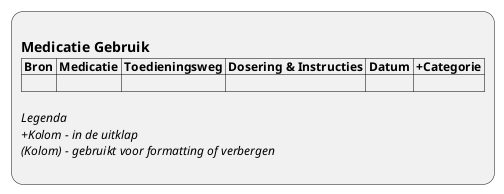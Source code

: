 @startuml ViewDefinition-MedicationStatement
:
== Medicatie Gebruik
|= Bron |= Medicatie |= Toedieningsweg |= Dosering & Instructies |= Datum |= +Categorie |
| |

//Legenda//
//+Kolom - in de uitklap//
//(Kolom) - gebruikt voor formatting of verbergen//
;
@enduml